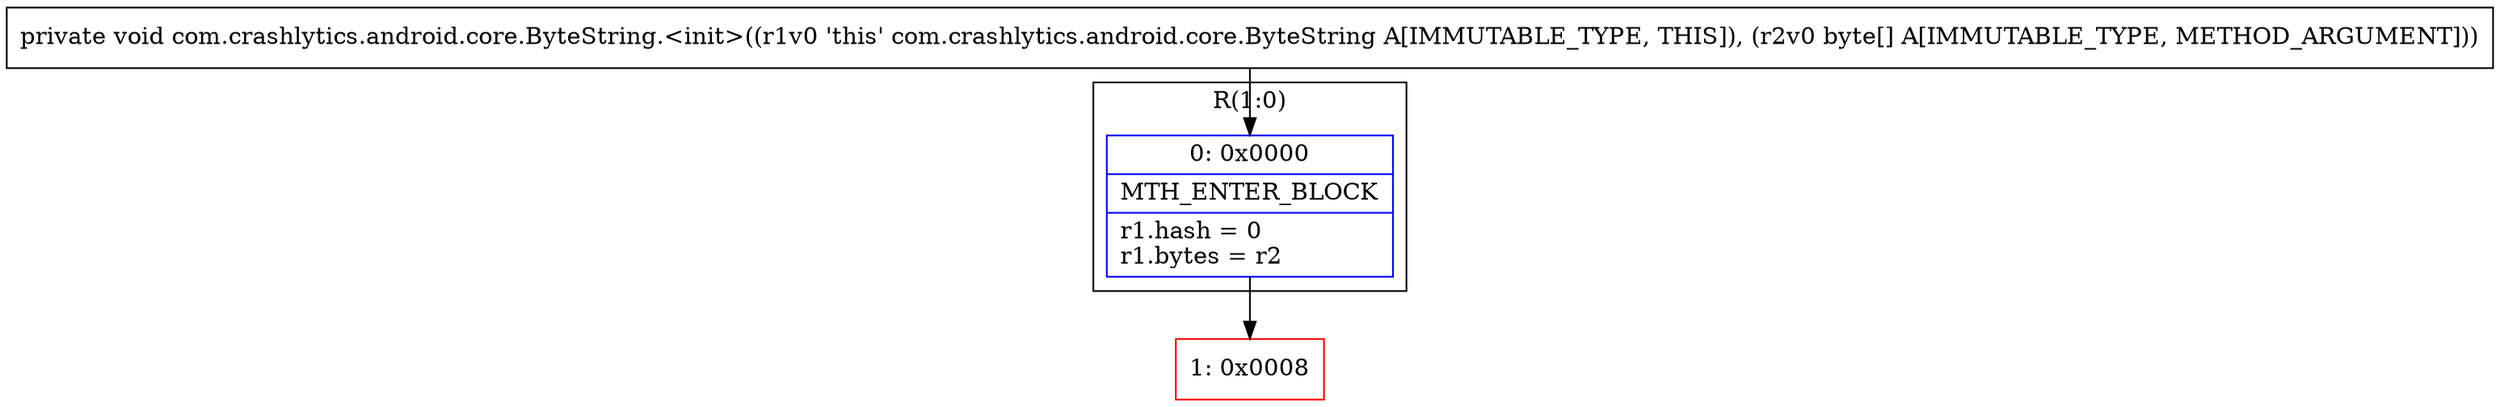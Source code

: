digraph "CFG forcom.crashlytics.android.core.ByteString.\<init\>([B)V" {
subgraph cluster_Region_2098782851 {
label = "R(1:0)";
node [shape=record,color=blue];
Node_0 [shape=record,label="{0\:\ 0x0000|MTH_ENTER_BLOCK\l|r1.hash = 0\lr1.bytes = r2\l}"];
}
Node_1 [shape=record,color=red,label="{1\:\ 0x0008}"];
MethodNode[shape=record,label="{private void com.crashlytics.android.core.ByteString.\<init\>((r1v0 'this' com.crashlytics.android.core.ByteString A[IMMUTABLE_TYPE, THIS]), (r2v0 byte[] A[IMMUTABLE_TYPE, METHOD_ARGUMENT])) }"];
MethodNode -> Node_0;
Node_0 -> Node_1;
}

